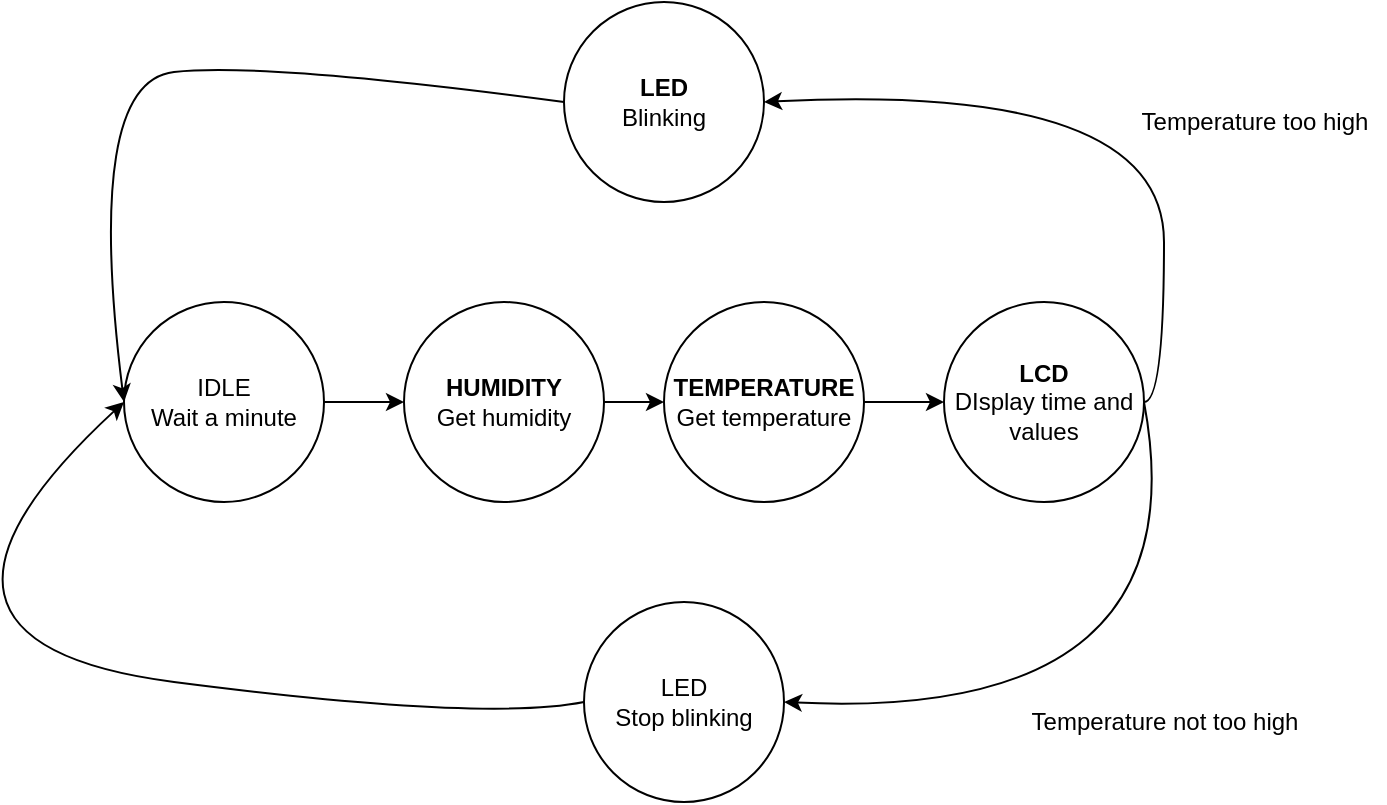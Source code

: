 <mxfile version="15.6.8" type="github">
  <diagram id="EdOOgvfuR42moxfxVEDF" name="Page-1">
    <mxGraphModel dx="1304" dy="462" grid="1" gridSize="10" guides="1" tooltips="1" connect="1" arrows="1" fold="1" page="1" pageScale="1" pageWidth="827" pageHeight="1169" math="0" shadow="0">
      <root>
        <mxCell id="0" />
        <mxCell id="1" parent="0" />
        <mxCell id="6RpLGvsDzucfuYrlqXTp-7" value="" style="edgeStyle=orthogonalEdgeStyle;rounded=0;orthogonalLoop=1;jettySize=auto;html=1;" edge="1" parent="1" source="6RpLGvsDzucfuYrlqXTp-1" target="6RpLGvsDzucfuYrlqXTp-2">
          <mxGeometry relative="1" as="geometry" />
        </mxCell>
        <mxCell id="6RpLGvsDzucfuYrlqXTp-1" value="IDLE&lt;br&gt;Wait a minute" style="ellipse;whiteSpace=wrap;html=1;aspect=fixed;" vertex="1" parent="1">
          <mxGeometry x="110" y="300" width="100" height="100" as="geometry" />
        </mxCell>
        <mxCell id="6RpLGvsDzucfuYrlqXTp-8" value="" style="edgeStyle=orthogonalEdgeStyle;rounded=0;orthogonalLoop=1;jettySize=auto;html=1;" edge="1" parent="1" source="6RpLGvsDzucfuYrlqXTp-2" target="6RpLGvsDzucfuYrlqXTp-3">
          <mxGeometry relative="1" as="geometry" />
        </mxCell>
        <mxCell id="6RpLGvsDzucfuYrlqXTp-2" value="&lt;b&gt;HUMIDITY&lt;/b&gt;&lt;br&gt;Get humidity" style="ellipse;whiteSpace=wrap;html=1;aspect=fixed;" vertex="1" parent="1">
          <mxGeometry x="250" y="300" width="100" height="100" as="geometry" />
        </mxCell>
        <mxCell id="6RpLGvsDzucfuYrlqXTp-9" value="" style="edgeStyle=orthogonalEdgeStyle;rounded=0;orthogonalLoop=1;jettySize=auto;html=1;" edge="1" parent="1" source="6RpLGvsDzucfuYrlqXTp-3" target="6RpLGvsDzucfuYrlqXTp-4">
          <mxGeometry relative="1" as="geometry" />
        </mxCell>
        <mxCell id="6RpLGvsDzucfuYrlqXTp-3" value="&lt;b&gt;TEMPERATURE&lt;/b&gt;&lt;br&gt;Get temperature" style="ellipse;whiteSpace=wrap;html=1;aspect=fixed;" vertex="1" parent="1">
          <mxGeometry x="380" y="300" width="100" height="100" as="geometry" />
        </mxCell>
        <mxCell id="6RpLGvsDzucfuYrlqXTp-4" value="&lt;b&gt;LCD&lt;/b&gt;&lt;br&gt;DIsplay time and values" style="ellipse;whiteSpace=wrap;html=1;aspect=fixed;" vertex="1" parent="1">
          <mxGeometry x="520" y="300" width="100" height="100" as="geometry" />
        </mxCell>
        <mxCell id="6RpLGvsDzucfuYrlqXTp-5" value="&lt;b&gt;LED&lt;/b&gt;&lt;br&gt;Blinking" style="ellipse;whiteSpace=wrap;html=1;aspect=fixed;" vertex="1" parent="1">
          <mxGeometry x="330" y="150" width="100" height="100" as="geometry" />
        </mxCell>
        <mxCell id="6RpLGvsDzucfuYrlqXTp-10" value="" style="curved=1;endArrow=classic;html=1;rounded=0;entryX=1;entryY=0.5;entryDx=0;entryDy=0;exitX=1;exitY=0.5;exitDx=0;exitDy=0;" edge="1" parent="1" source="6RpLGvsDzucfuYrlqXTp-4" target="6RpLGvsDzucfuYrlqXTp-5">
          <mxGeometry width="50" height="50" relative="1" as="geometry">
            <mxPoint x="580" y="350" as="sourcePoint" />
            <mxPoint x="630" y="300" as="targetPoint" />
            <Array as="points">
              <mxPoint x="630" y="350" />
              <mxPoint x="630" y="190" />
            </Array>
          </mxGeometry>
        </mxCell>
        <mxCell id="6RpLGvsDzucfuYrlqXTp-12" value="Temperature too high" style="text;html=1;align=center;verticalAlign=middle;resizable=0;points=[];autosize=1;strokeColor=none;fillColor=none;" vertex="1" parent="1">
          <mxGeometry x="610" y="200" width="130" height="20" as="geometry" />
        </mxCell>
        <mxCell id="6RpLGvsDzucfuYrlqXTp-13" value="LED&lt;br&gt;Stop blinking" style="ellipse;whiteSpace=wrap;html=1;aspect=fixed;" vertex="1" parent="1">
          <mxGeometry x="340" y="450" width="100" height="100" as="geometry" />
        </mxCell>
        <mxCell id="6RpLGvsDzucfuYrlqXTp-14" value="" style="curved=1;endArrow=classic;html=1;rounded=0;exitX=1;exitY=0.5;exitDx=0;exitDy=0;entryX=1;entryY=0.5;entryDx=0;entryDy=0;" edge="1" parent="1" source="6RpLGvsDzucfuYrlqXTp-4" target="6RpLGvsDzucfuYrlqXTp-13">
          <mxGeometry width="50" height="50" relative="1" as="geometry">
            <mxPoint x="380" y="410" as="sourcePoint" />
            <mxPoint x="430" y="360" as="targetPoint" />
            <Array as="points">
              <mxPoint x="650" y="510" />
            </Array>
          </mxGeometry>
        </mxCell>
        <mxCell id="6RpLGvsDzucfuYrlqXTp-15" value="Temperature not too high" style="text;html=1;align=center;verticalAlign=middle;resizable=0;points=[];autosize=1;strokeColor=none;fillColor=none;" vertex="1" parent="1">
          <mxGeometry x="555" y="500" width="150" height="20" as="geometry" />
        </mxCell>
        <mxCell id="6RpLGvsDzucfuYrlqXTp-17" value="" style="curved=1;endArrow=classic;html=1;rounded=0;exitX=0;exitY=0.5;exitDx=0;exitDy=0;entryX=0;entryY=0.5;entryDx=0;entryDy=0;" edge="1" parent="1" source="6RpLGvsDzucfuYrlqXTp-13" target="6RpLGvsDzucfuYrlqXTp-1">
          <mxGeometry width="50" height="50" relative="1" as="geometry">
            <mxPoint x="240" y="510" as="sourcePoint" />
            <mxPoint x="290" y="460" as="targetPoint" />
            <Array as="points">
              <mxPoint x="290" y="510" />
              <mxPoint x="-20" y="470" />
            </Array>
          </mxGeometry>
        </mxCell>
        <mxCell id="6RpLGvsDzucfuYrlqXTp-18" value="" style="curved=1;endArrow=classic;html=1;rounded=0;exitX=0;exitY=0.5;exitDx=0;exitDy=0;entryX=0;entryY=0.5;entryDx=0;entryDy=0;" edge="1" parent="1" source="6RpLGvsDzucfuYrlqXTp-5" target="6RpLGvsDzucfuYrlqXTp-1">
          <mxGeometry width="50" height="50" relative="1" as="geometry">
            <mxPoint x="210" y="240" as="sourcePoint" />
            <mxPoint x="260" y="190" as="targetPoint" />
            <Array as="points">
              <mxPoint x="180" y="180" />
              <mxPoint x="90" y="190" />
            </Array>
          </mxGeometry>
        </mxCell>
      </root>
    </mxGraphModel>
  </diagram>
</mxfile>
